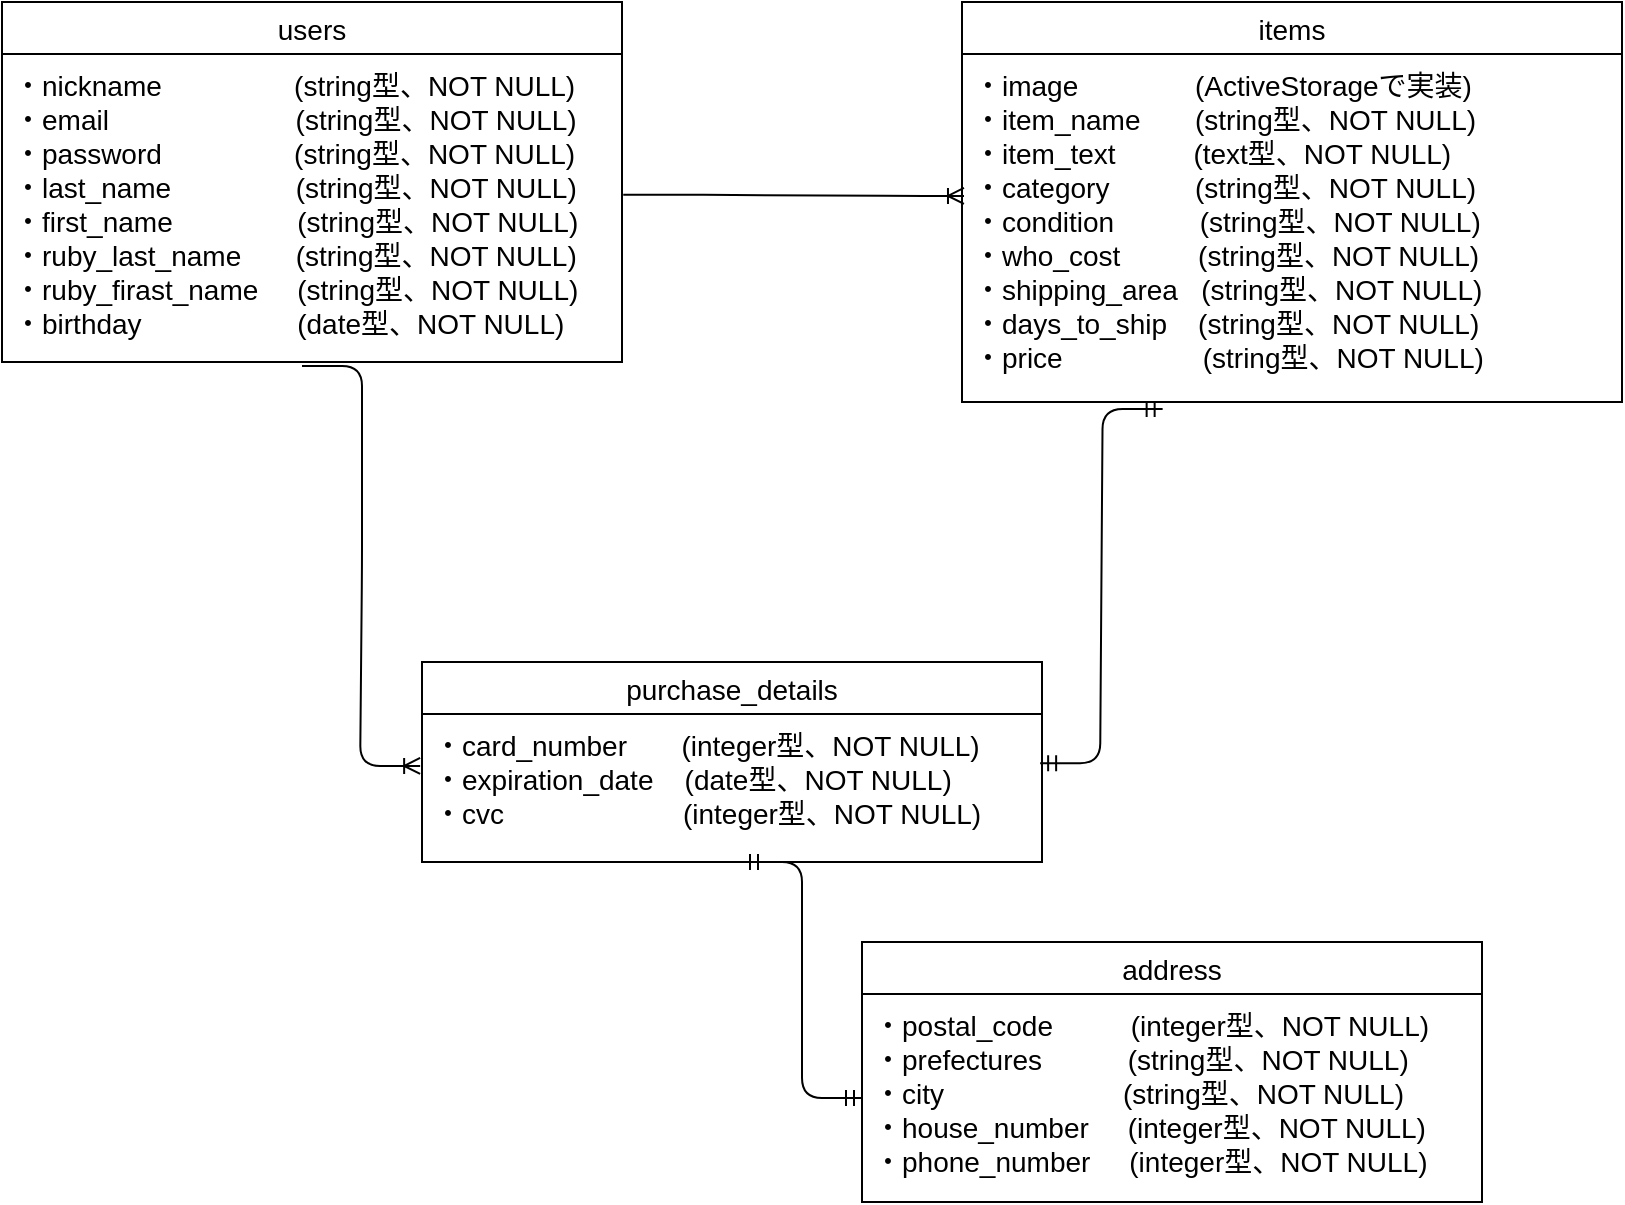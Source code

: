 <mxfile>
    <diagram id="nFpDzKoS7L3YfPcbsrWe" name="ページ1">
        <mxGraphModel dx="843" dy="680" grid="1" gridSize="10" guides="1" tooltips="1" connect="1" arrows="1" fold="1" page="1" pageScale="1" pageWidth="1169" pageHeight="827" math="0" shadow="0">
            <root>
                <mxCell id="0"/>
                <mxCell id="1" parent="0"/>
                <mxCell id="2" value="users" style="swimlane;fontStyle=0;childLayout=stackLayout;horizontal=1;startSize=26;horizontalStack=0;resizeParent=1;resizeParentMax=0;resizeLast=0;collapsible=1;marginBottom=0;align=center;fontSize=14;" parent="1" vertex="1">
                    <mxGeometry x="120" y="120" width="310" height="180" as="geometry"/>
                </mxCell>
                <mxCell id="49" value="items" style="swimlane;fontStyle=0;childLayout=stackLayout;horizontal=1;startSize=26;horizontalStack=0;resizeParent=1;resizeParentMax=0;resizeLast=0;collapsible=1;marginBottom=0;align=center;fontSize=14;" parent="1" vertex="1">
                    <mxGeometry x="600" y="120" width="330" height="200" as="geometry"/>
                </mxCell>
                <mxCell id="50" value="・image               (ActiveStorageで実装)&#10;・item_name       (string型、NOT NULL)&#10;・item_text          (text型、NOT NULL)&#10;・category           (string型、NOT NULL)&#10;・condition           (string型、NOT NULL)&#10;・who_cost          (string型、NOT NULL)&#10;・shipping_area   (string型、NOT NULL)&#10;・days_to_ship    (string型、NOT NULL)&#10;・price                  (string型、NOT NULL)" style="text;strokeColor=none;fillColor=none;spacingLeft=4;spacingRight=4;overflow=hidden;rotatable=0;points=[[0,0.5],[1,0.5]];portConstraint=eastwest;fontSize=14;spacingBottom=4;spacingTop=1;" parent="49" vertex="1">
                    <mxGeometry y="26" width="330" height="174" as="geometry"/>
                </mxCell>
                <mxCell id="53" value="purchase_details" style="swimlane;fontStyle=0;childLayout=stackLayout;horizontal=1;startSize=26;horizontalStack=0;resizeParent=1;resizeParentMax=0;resizeLast=0;collapsible=1;marginBottom=0;align=center;fontSize=14;" parent="1" vertex="1">
                    <mxGeometry x="330" y="450" width="310" height="100" as="geometry"/>
                </mxCell>
                <mxCell id="54" value="・card_number       (integer型、NOT NULL)&#10;・expiration_date    (date型、NOT NULL)&#10;・cvc                       (integer型、NOT NULL)" style="text;strokeColor=none;fillColor=none;spacingLeft=4;spacingRight=4;overflow=hidden;rotatable=0;points=[[0,0.5],[1,0.5]];portConstraint=eastwest;fontSize=14;spacingBottom=4;spacingTop=1;" parent="53" vertex="1">
                    <mxGeometry y="26" width="310" height="74" as="geometry"/>
                </mxCell>
                <mxCell id="3" value="・nickname                 (string型、NOT NULL)&#10;・email                        (string型、NOT NULL)&#10;・password                 (string型、NOT NULL)&#10;・last_name                (string型、NOT NULL)&#10;・first_name                (string型、NOT NULL)&#10;・ruby_last_name       (string型、NOT NULL)&#10;・ruby_firast_name     (string型、NOT NULL)&#10;・birthday                    (date型、NOT NULL)" style="text;strokeColor=none;fillColor=none;spacingLeft=4;spacingRight=4;overflow=hidden;rotatable=0;points=[[0,0.5],[1,0.5]];portConstraint=eastwest;fontSize=14;spacingBottom=4;spacingTop=1;" parent="1" vertex="1">
                    <mxGeometry x="120" y="146" width="310" height="154" as="geometry"/>
                </mxCell>
                <mxCell id="62" value="" style="edgeStyle=entityRelationEdgeStyle;fontSize=12;html=1;endArrow=ERoneToMany;entryX=0.003;entryY=0.408;entryDx=0;entryDy=0;entryPerimeter=0;exitX=1.002;exitY=0.457;exitDx=0;exitDy=0;exitPerimeter=0;" parent="1" source="3" target="50" edge="1">
                    <mxGeometry width="100" height="100" relative="1" as="geometry">
                        <mxPoint x="440" y="218" as="sourcePoint"/>
                        <mxPoint x="570" y="360" as="targetPoint"/>
                    </mxGeometry>
                </mxCell>
                <mxCell id="63" value="" style="edgeStyle=entityRelationEdgeStyle;fontSize=12;html=1;endArrow=ERoneToMany;entryX=-0.003;entryY=0.351;entryDx=0;entryDy=0;entryPerimeter=0;" parent="1" target="54" edge="1">
                    <mxGeometry width="100" height="100" relative="1" as="geometry">
                        <mxPoint x="270" y="302" as="sourcePoint"/>
                        <mxPoint x="350" y="364" as="targetPoint"/>
                    </mxGeometry>
                </mxCell>
                <mxCell id="65" value="address" style="swimlane;fontStyle=0;childLayout=stackLayout;horizontal=1;startSize=26;horizontalStack=0;resizeParent=1;resizeParentMax=0;resizeLast=0;collapsible=1;marginBottom=0;align=center;fontSize=14;" parent="1" vertex="1">
                    <mxGeometry x="550" y="590" width="310" height="130" as="geometry"/>
                </mxCell>
                <mxCell id="66" value="・postal_code          (integer型、NOT NULL)&#10;・prefectures           (string型、NOT NULL)&#10;・city                       (string型、NOT NULL)&#10;・house_number     (integer型、NOT NULL)&#10;・phone_number     (integer型、NOT NULL)&#10;&#10;" style="text;strokeColor=none;fillColor=none;spacingLeft=4;spacingRight=4;overflow=hidden;rotatable=0;points=[[0,0.5],[1,0.5]];portConstraint=eastwest;fontSize=14;spacingBottom=4;spacingTop=1;" parent="65" vertex="1">
                    <mxGeometry y="26" width="310" height="104" as="geometry"/>
                </mxCell>
                <mxCell id="67" value="" style="edgeStyle=entityRelationEdgeStyle;fontSize=12;html=1;endArrow=ERmandOne;startArrow=ERmandOne;entryX=0;entryY=0.5;entryDx=0;entryDy=0;" parent="1" target="66" edge="1">
                    <mxGeometry width="100" height="100" relative="1" as="geometry">
                        <mxPoint x="490" y="550" as="sourcePoint"/>
                        <mxPoint x="610" y="450" as="targetPoint"/>
                    </mxGeometry>
                </mxCell>
                <mxCell id="68" value="" style="edgeStyle=entityRelationEdgeStyle;fontSize=12;html=1;endArrow=ERmandOne;startArrow=ERmandOne;entryX=0.304;entryY=1.02;entryDx=0;entryDy=0;entryPerimeter=0;exitX=0.997;exitY=0.332;exitDx=0;exitDy=0;exitPerimeter=0;" parent="1" source="54" target="50" edge="1">
                    <mxGeometry width="100" height="100" relative="1" as="geometry">
                        <mxPoint x="510" y="550" as="sourcePoint"/>
                        <mxPoint x="610" y="450" as="targetPoint"/>
                    </mxGeometry>
                </mxCell>
            </root>
        </mxGraphModel>
    </diagram>
</mxfile>